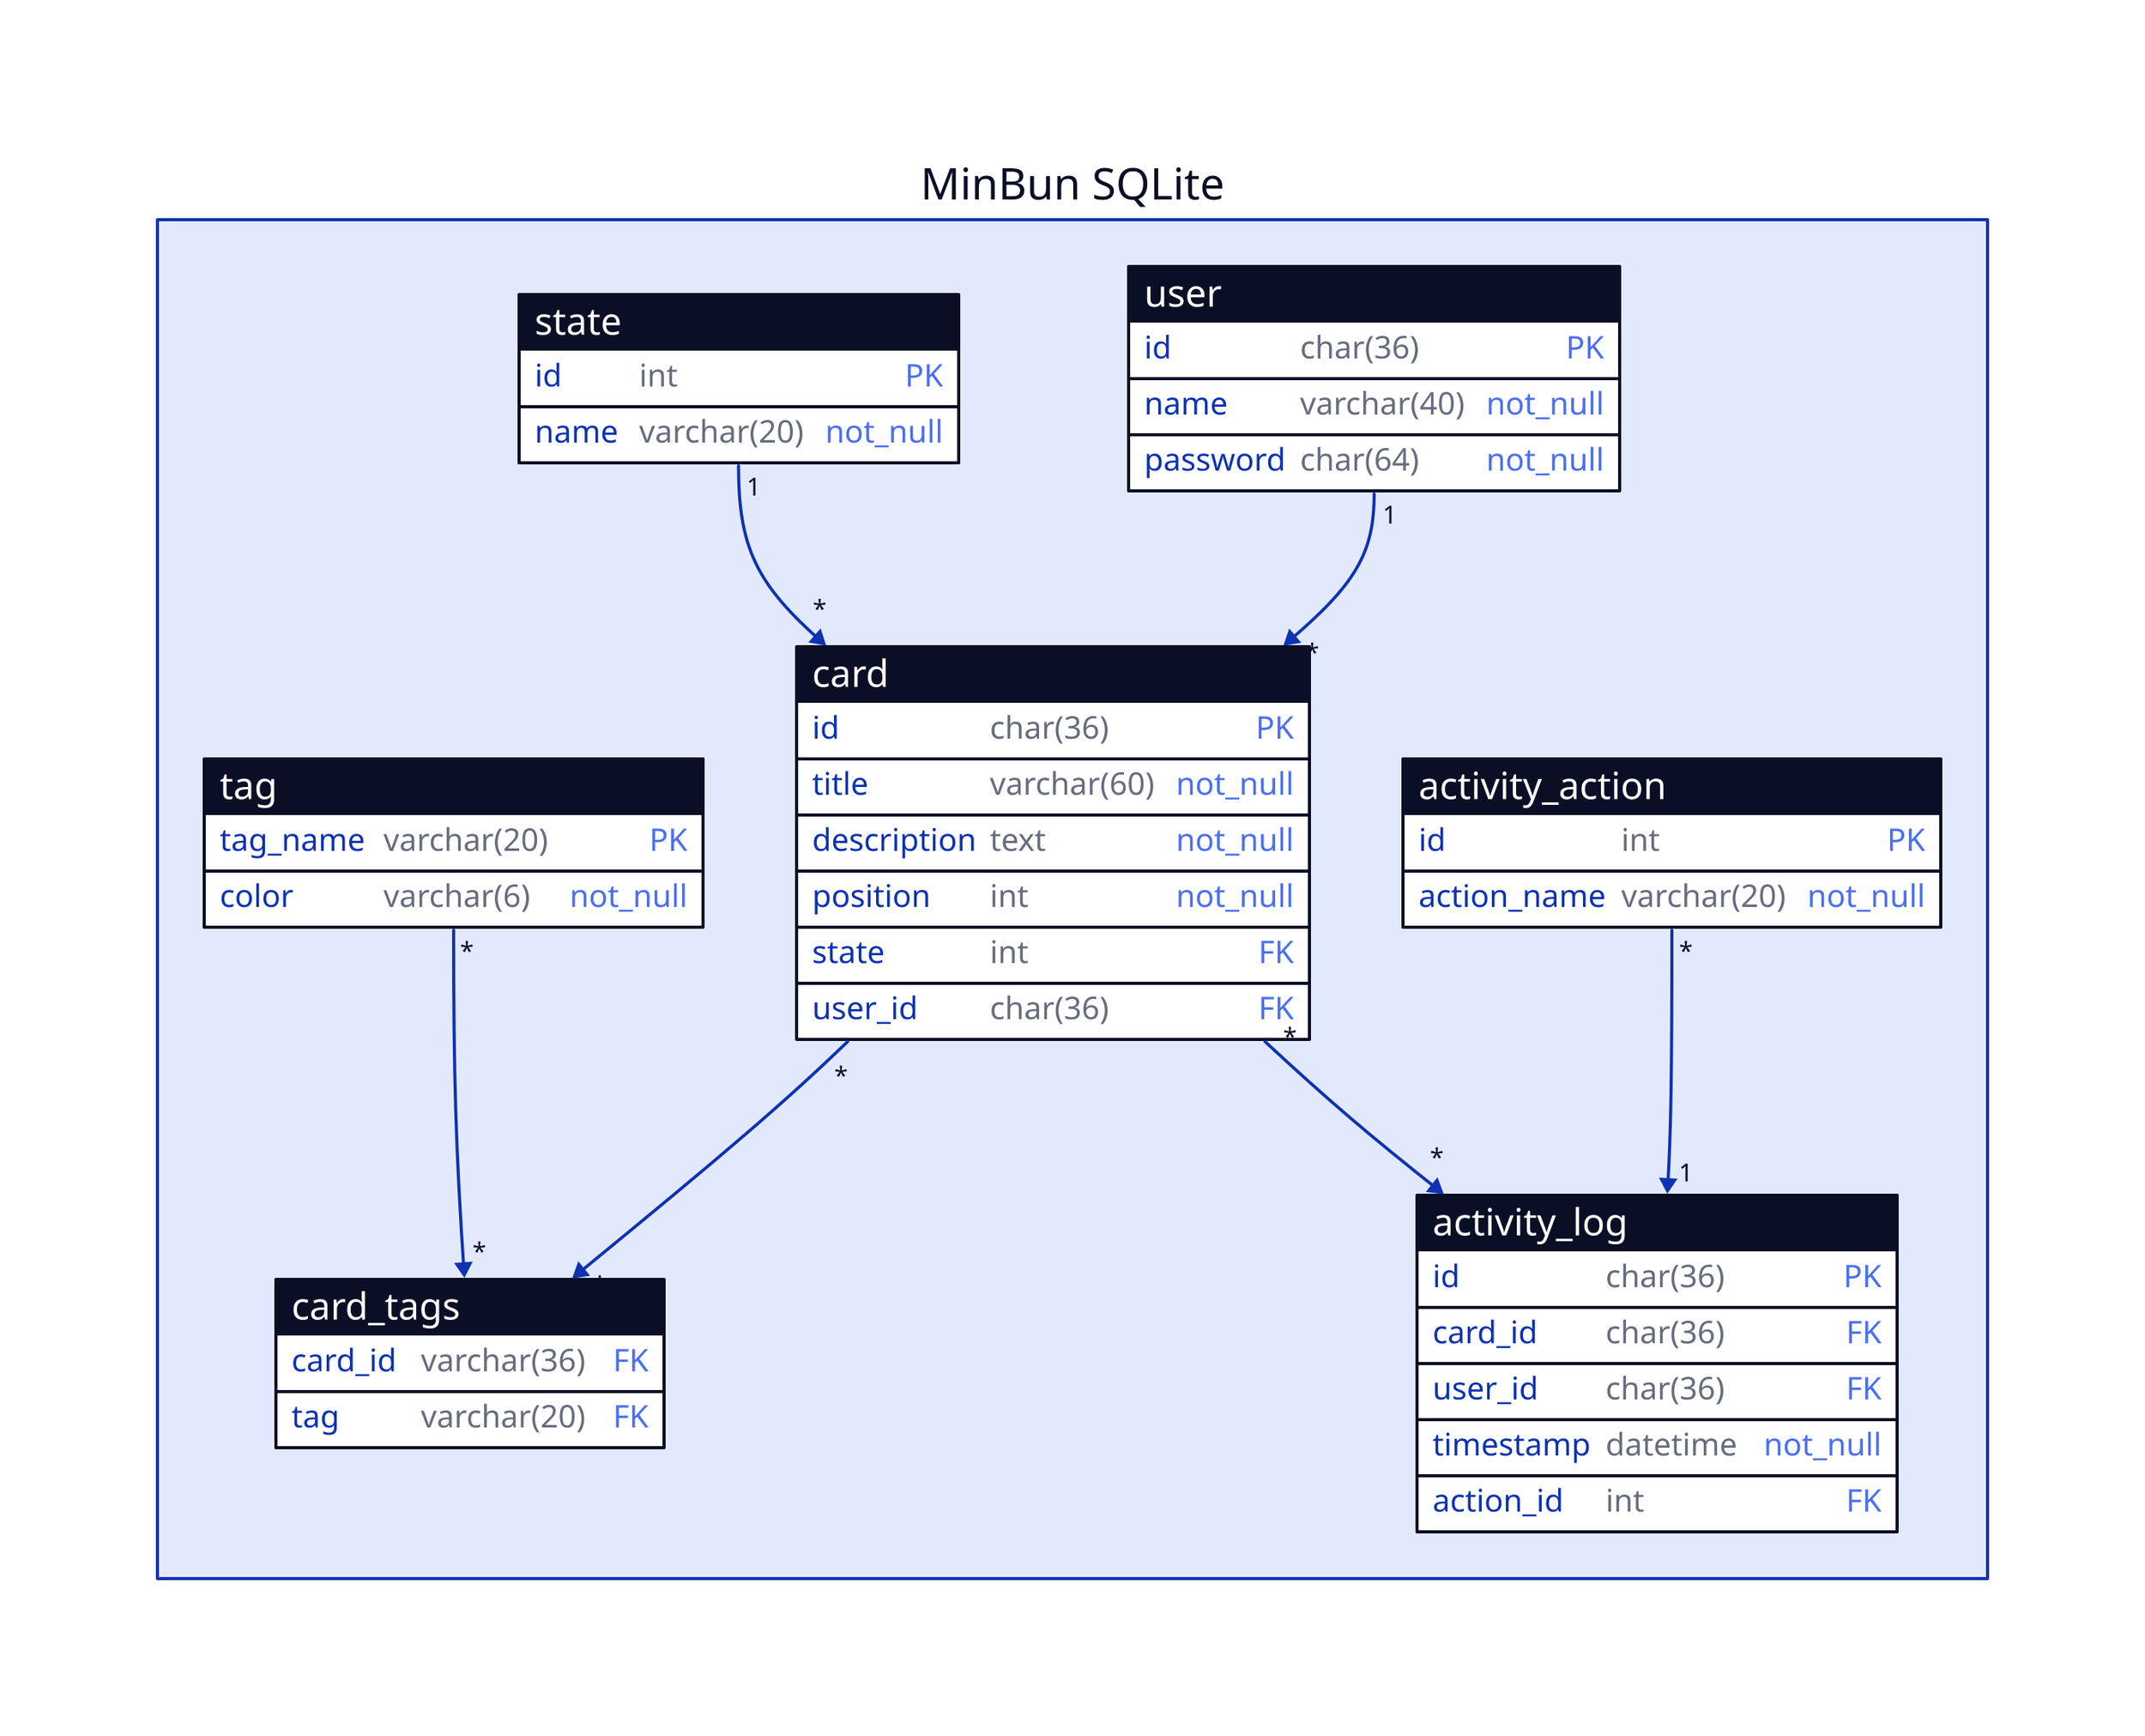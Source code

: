 MinBun SQLite: {
    user:{
        shape: sql_table
        id: char(36) {constraint: primary_key}
        name: varchar(40) {constraint: not_null}
        password: char(64) {constraint: not_null}
    } 

    card: {
        shape: sql_table
        id: char(36) {constraint: primary_key}
        title: varchar(60) {constraint: not_null}
        description: text {constraint: not_null}
        position: int {constraint: not_null}
        state: int {constraint: foreign_key}
        user_id: char(36) {constraint: foreign_key}
    }

    tag: {
        shape: sql_table
        tag_name: varchar(20) {constraint: primary_key}
        color: varchar(6) {constraint: not_null}
    }

    card_tags: {
        shape: sql_table
        card_id: varchar(36) {constraint: foreign_key}
        tag: varchar(20) {constraint: foreign_key}
    }

    state {
        shape: sql_table
        id: int {constraint: primary_key}
        name: varchar(20) {constraint: not_null} 
    }

    activity_log {
        shape: sql_table
        id: char(36) {constraint: primary_key}
        card_id: char(36) {constraint: foreign_key}
        user_id: char(36) {constraint: foreign_key}
        timestamp: datetime {constraint: not_null}
        action_id: int {constraint: foreign_key}
    }

    activity_action {
        shape: sql_table
        id: int {constraint: primary_key}
        action_name: varchar(20) {constraint: not_null}
    }

    user.id -> card.user_id {
        source-arrowhead: 1
        target-arrowhead: *
    }
    state.id -> card.state {
        source-arrowhead: 1
        target-arrowhead: *
    }
    card.id -> card_tags.card_id {
        source-arrowhead: *
        target-arrowhead: *
    }
    tag.tag_name -> card_tags.tag {
        source-arrowhead: *
        target-arrowhead: *
    }
    activity_action.id -> activity_log.action_id {
        source-arrowhead: *
        target-arrowhead: 1
    }
    card.id -> activity_log.card_id {
        source-arrowhead: *
        target-arrowhead: *
    }
  }